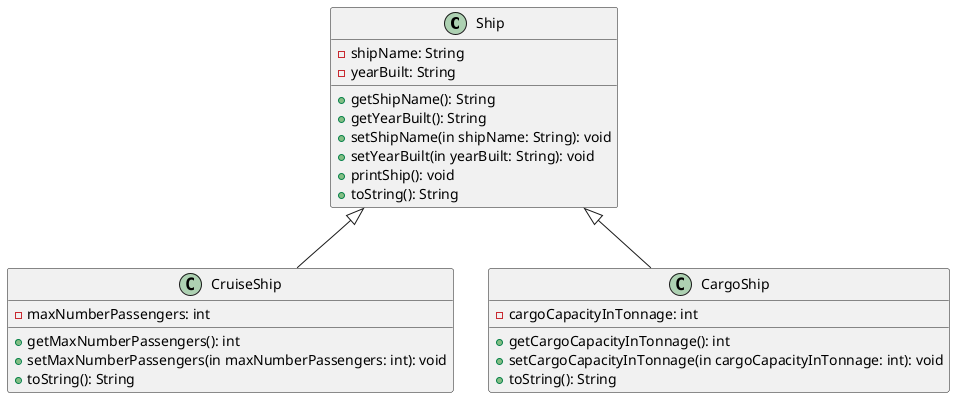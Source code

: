 @startuml
'https://plantuml.com/class-diagram

Ship <|-- CruiseShip
Ship <|-- CargoShip

class Ship {
- shipName: String
- yearBuilt: String
+ getShipName(): String
+ getYearBuilt(): String
+ setShipName(in shipName: String): void
+ setYearBuilt(in yearBuilt: String): void
+ printShip(): void
+ toString(): String
}

class CruiseShip{
- maxNumberPassengers: int
+ getMaxNumberPassengers(): int
+ setMaxNumberPassengers(in maxNumberPassengers: int): void
+ toString(): String
}

class CargoShip{
- cargoCapacityInTonnage: int
+ getCargoCapacityInTonnage(): int
+ setCargoCapacityInTonnage(in cargoCapacityInTonnage: int): void
+ toString(): String
}

@enduml